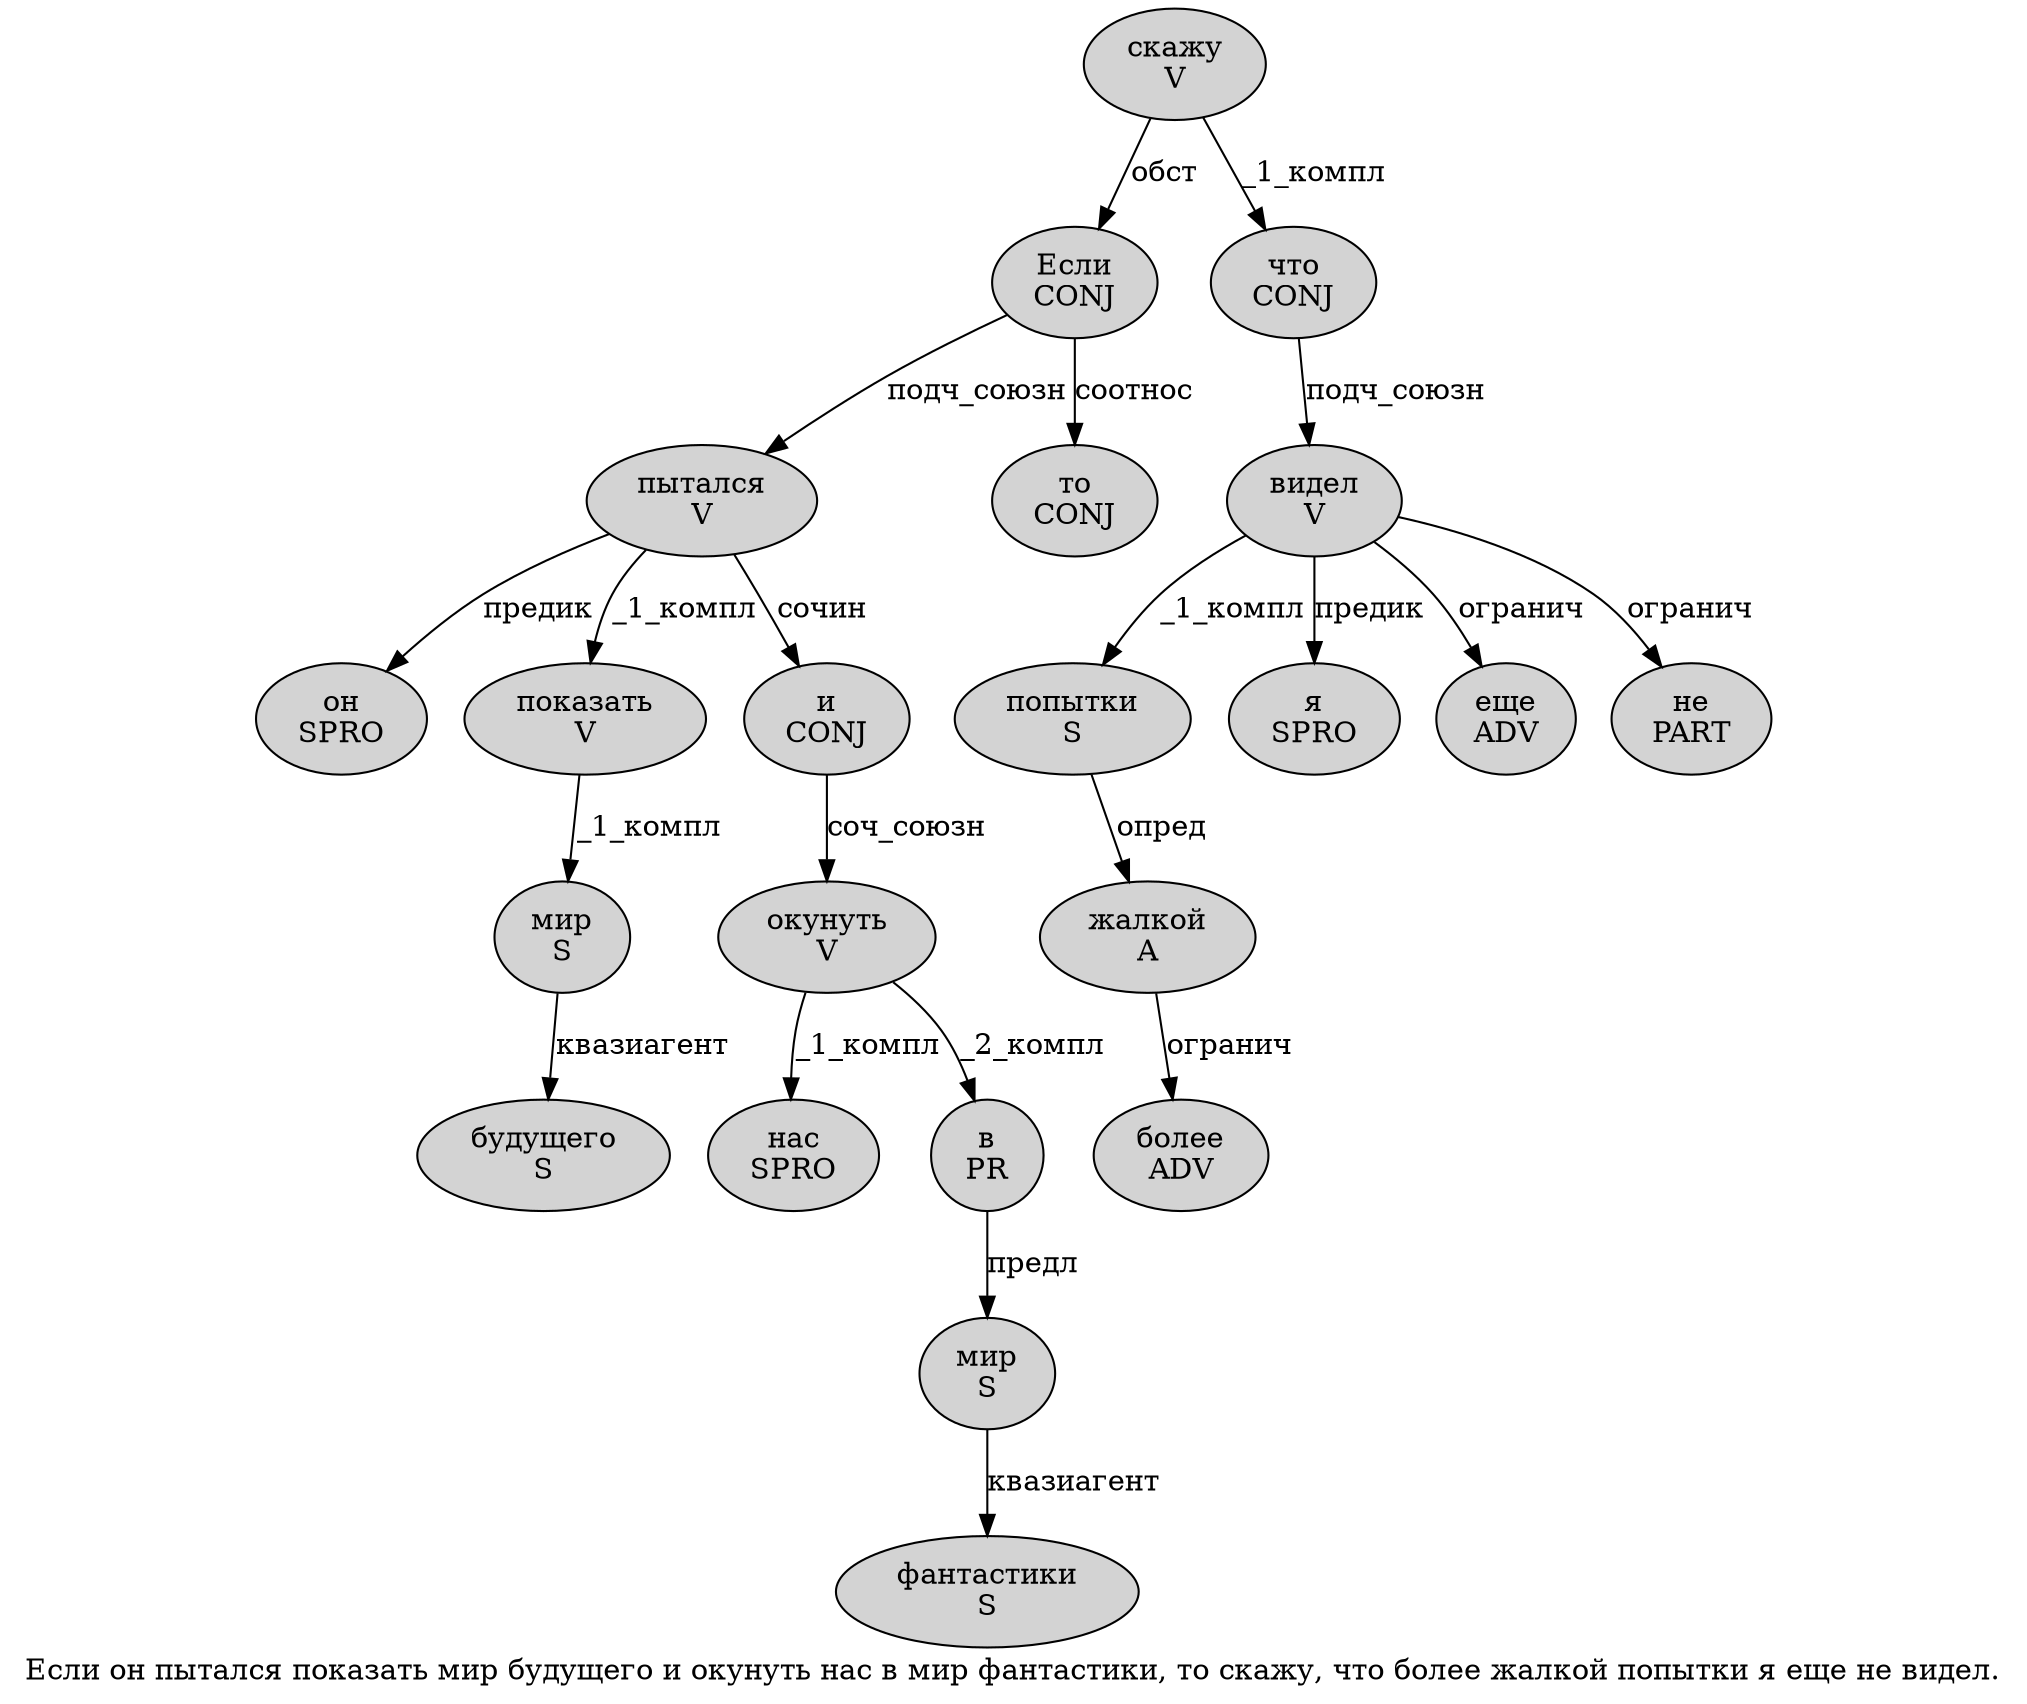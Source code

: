 digraph SENTENCE_2825 {
	graph [label="Если он пытался показать мир будущего и окунуть нас в мир фантастики, то скажу, что более жалкой попытки я еще не видел."]
	node [style=filled]
		0 [label="Если
CONJ" color="" fillcolor=lightgray penwidth=1 shape=ellipse]
		1 [label="он
SPRO" color="" fillcolor=lightgray penwidth=1 shape=ellipse]
		2 [label="пытался
V" color="" fillcolor=lightgray penwidth=1 shape=ellipse]
		3 [label="показать
V" color="" fillcolor=lightgray penwidth=1 shape=ellipse]
		4 [label="мир
S" color="" fillcolor=lightgray penwidth=1 shape=ellipse]
		5 [label="будущего
S" color="" fillcolor=lightgray penwidth=1 shape=ellipse]
		6 [label="и
CONJ" color="" fillcolor=lightgray penwidth=1 shape=ellipse]
		7 [label="окунуть
V" color="" fillcolor=lightgray penwidth=1 shape=ellipse]
		8 [label="нас
SPRO" color="" fillcolor=lightgray penwidth=1 shape=ellipse]
		9 [label="в
PR" color="" fillcolor=lightgray penwidth=1 shape=ellipse]
		10 [label="мир
S" color="" fillcolor=lightgray penwidth=1 shape=ellipse]
		11 [label="фантастики
S" color="" fillcolor=lightgray penwidth=1 shape=ellipse]
		13 [label="то
CONJ" color="" fillcolor=lightgray penwidth=1 shape=ellipse]
		14 [label="скажу
V" color="" fillcolor=lightgray penwidth=1 shape=ellipse]
		16 [label="что
CONJ" color="" fillcolor=lightgray penwidth=1 shape=ellipse]
		17 [label="более
ADV" color="" fillcolor=lightgray penwidth=1 shape=ellipse]
		18 [label="жалкой
A" color="" fillcolor=lightgray penwidth=1 shape=ellipse]
		19 [label="попытки
S" color="" fillcolor=lightgray penwidth=1 shape=ellipse]
		20 [label="я
SPRO" color="" fillcolor=lightgray penwidth=1 shape=ellipse]
		21 [label="еще
ADV" color="" fillcolor=lightgray penwidth=1 shape=ellipse]
		22 [label="не
PART" color="" fillcolor=lightgray penwidth=1 shape=ellipse]
		23 [label="видел
V" color="" fillcolor=lightgray penwidth=1 shape=ellipse]
			9 -> 10 [label="предл"]
			10 -> 11 [label="квазиагент"]
			7 -> 8 [label="_1_компл"]
			7 -> 9 [label="_2_компл"]
			2 -> 1 [label="предик"]
			2 -> 3 [label="_1_компл"]
			2 -> 6 [label="сочин"]
			23 -> 19 [label="_1_компл"]
			23 -> 20 [label="предик"]
			23 -> 21 [label="огранич"]
			23 -> 22 [label="огранич"]
			16 -> 23 [label="подч_союзн"]
			19 -> 18 [label="опред"]
			4 -> 5 [label="квазиагент"]
			14 -> 0 [label="обст"]
			14 -> 16 [label="_1_компл"]
			18 -> 17 [label="огранич"]
			3 -> 4 [label="_1_компл"]
			0 -> 2 [label="подч_союзн"]
			0 -> 13 [label="соотнос"]
			6 -> 7 [label="соч_союзн"]
}